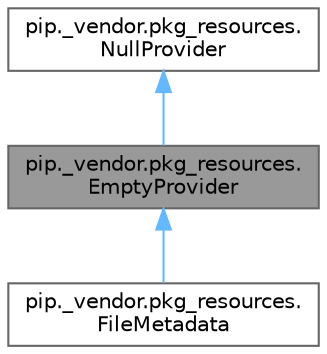 digraph "pip._vendor.pkg_resources.EmptyProvider"
{
 // LATEX_PDF_SIZE
  bgcolor="transparent";
  edge [fontname=Helvetica,fontsize=10,labelfontname=Helvetica,labelfontsize=10];
  node [fontname=Helvetica,fontsize=10,shape=box,height=0.2,width=0.4];
  Node1 [id="Node000001",label="pip._vendor.pkg_resources.\lEmptyProvider",height=0.2,width=0.4,color="gray40", fillcolor="grey60", style="filled", fontcolor="black",tooltip=" "];
  Node2 -> Node1 [id="edge3_Node000001_Node000002",dir="back",color="steelblue1",style="solid",tooltip=" "];
  Node2 [id="Node000002",label="pip._vendor.pkg_resources.\lNullProvider",height=0.2,width=0.4,color="gray40", fillcolor="white", style="filled",URL="$d3/d2e/classpip_1_1__vendor_1_1pkg__resources_1_1NullProvider.html",tooltip=" "];
  Node1 -> Node3 [id="edge4_Node000001_Node000003",dir="back",color="steelblue1",style="solid",tooltip=" "];
  Node3 [id="Node000003",label="pip._vendor.pkg_resources.\lFileMetadata",height=0.2,width=0.4,color="gray40", fillcolor="white", style="filled",URL="$d1/d8d/classpip_1_1__vendor_1_1pkg__resources_1_1FileMetadata.html",tooltip=" "];
}

